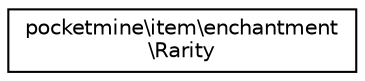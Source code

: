 digraph "Graphical Class Hierarchy"
{
 // INTERACTIVE_SVG=YES
 // LATEX_PDF_SIZE
  edge [fontname="Helvetica",fontsize="10",labelfontname="Helvetica",labelfontsize="10"];
  node [fontname="Helvetica",fontsize="10",shape=record];
  rankdir="LR";
  Node0 [label="pocketmine\\item\\enchantment\l\\Rarity",height=0.2,width=0.4,color="black", fillcolor="white", style="filled",URL="$d4/db2/classpocketmine_1_1item_1_1enchantment_1_1_rarity.html",tooltip=" "];
}
